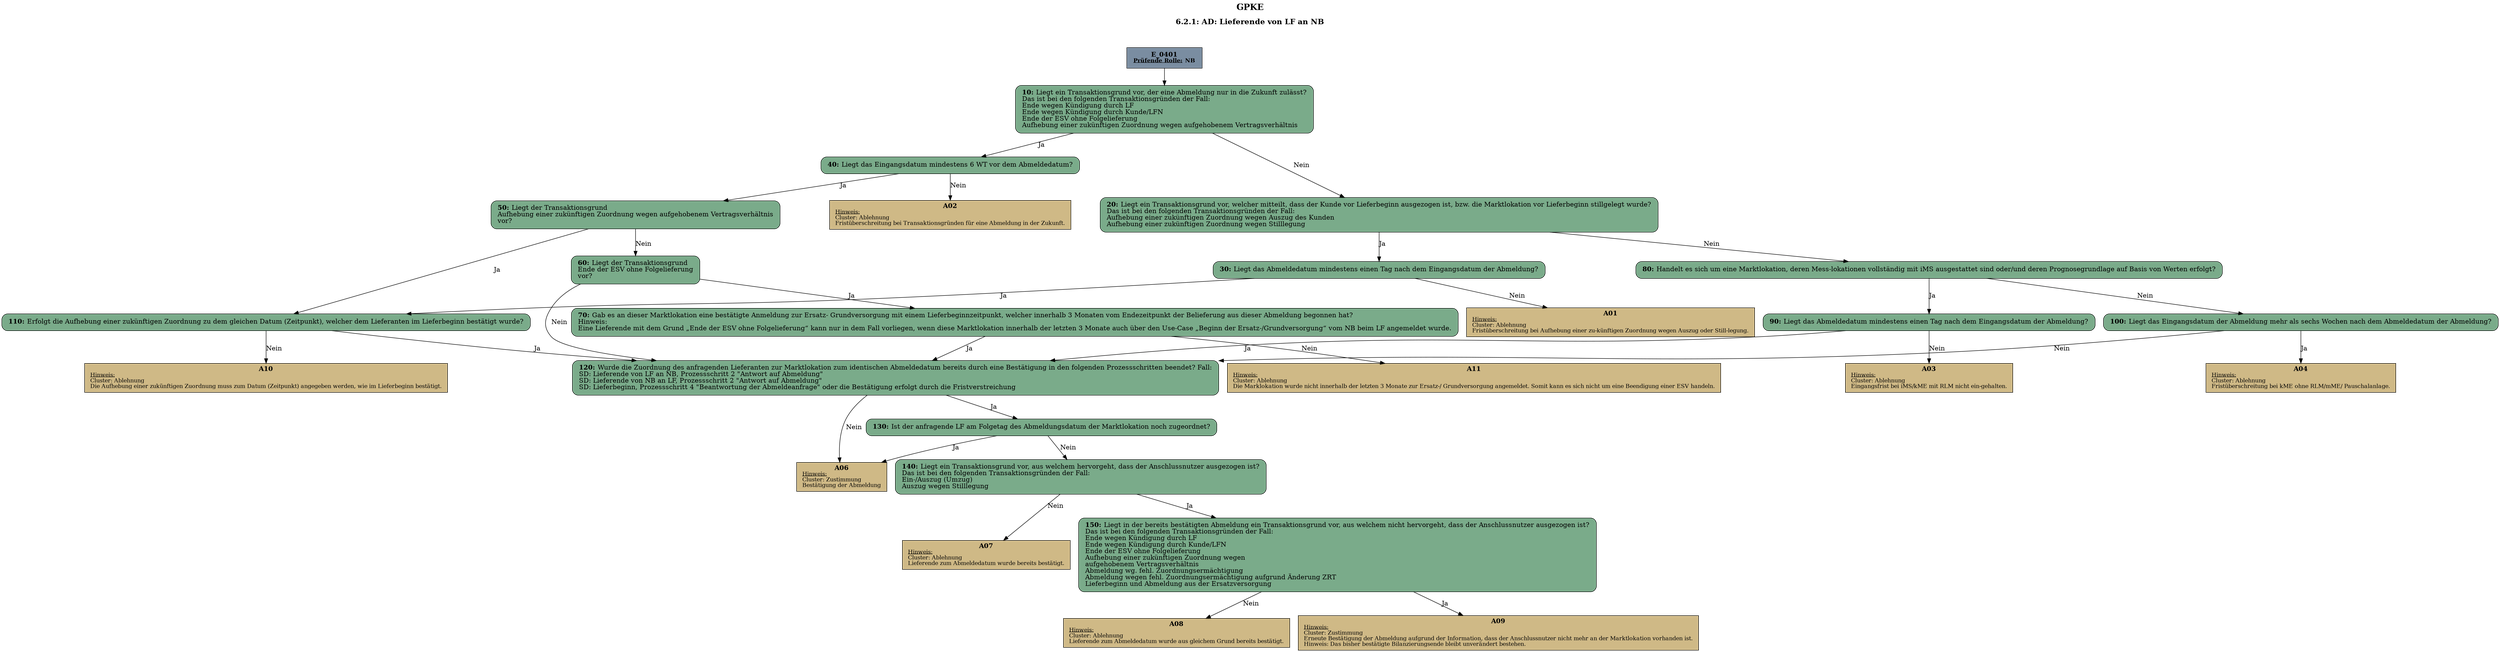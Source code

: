 digraph D {
    labelloc="t";
    label=<<B><FONT POINT-SIZE="18">GPKE</FONT></B><BR/><BR/><B><FONT POINT-SIZE="16">6.2.1: AD: Lieferende von LF an NB</FONT></B><BR/><BR/><BR/><BR/>>;
    "Start" [margin="0.2,0.12", shape=box, style=filled, fillcolor="#7a8da1", label=<<B>E_0401</B><BR align="center"/><FONT point-size="12"><B><U>Prüfende Rolle:</U> NB</B></FONT><BR align="center"/>>];
    "10" [margin="0.2,0.12", shape=box, style="filled,rounded", fillcolor="#7aab8a", label=<<B>10: </B>Liegt ein Transaktionsgrund vor, der eine Abmeldung nur in die Zukunft zulässt?<BR align="left"/>Das ist bei den folgenden Transaktionsgründen der Fall:<BR align="left"/>Ende wegen Kündigung durch LF<BR align="left"/>Ende wegen Kündigung durch Kunde/LFN<BR align="left"/>Ende der ESV ohne Folgelieferung<BR align="left"/>Aufhebung einer zukünftigen Zuordnung wegen aufgehobenem Vertragsverhältnis<BR align="left"/>>];
    "20" [margin="0.2,0.12", shape=box, style="filled,rounded", fillcolor="#7aab8a", label=<<B>20: </B>Liegt ein Transaktionsgrund vor, welcher mitteilt, dass der Kunde vor Lieferbeginn ausgezogen ist, bzw. die Marktlokation vor Lieferbeginn stillgelegt wurde?<BR align="left"/>Das ist bei den folgenden Transaktionsgründen der Fall:<BR align="left"/>Aufhebung einer zukünftigen Zuordnung wegen Auszug des Kunden<BR align="left"/>Aufhebung einer zukünftigen Zuordnung wegen Stilllegung<BR align="left"/>>];
    "30" [margin="0.2,0.12", shape=box, style="filled,rounded", fillcolor="#7aab8a", label=<<B>30: </B>Liegt das Abmeldedatum mindestens einen Tag nach dem Eingangsdatum der Abmeldung?<BR align="left"/>>];
    "A01" [margin="0.17,0.08", shape=box, style=filled, fillcolor="#cfb986", label=<<B>A01</B><BR align="center"/><FONT point-size="12"><U>Hinweis:</U><BR align="left"/>Cluster: Ablehnung<BR align="left"/>Fristüberschreitung bei Aufhebung einer zu-künftigen Zuordnung wegen Auszug oder Still-legung.<BR align="left"/></FONT>>];
    "40" [margin="0.2,0.12", shape=box, style="filled,rounded", fillcolor="#7aab8a", label=<<B>40: </B>Liegt das Eingangsdatum mindestens 6 WT vor dem Abmeldedatum?<BR align="left"/>>];
    "A02" [margin="0.17,0.08", shape=box, style=filled, fillcolor="#cfb986", label=<<B>A02</B><BR align="center"/><FONT point-size="12"><U>Hinweis:</U><BR align="left"/>Cluster: Ablehnung<BR align="left"/>Fristüberschreitung bei Transaktionsgründen für eine Abmeldung in der Zukunft.<BR align="left"/></FONT>>];
    "50" [margin="0.2,0.12", shape=box, style="filled,rounded", fillcolor="#7aab8a", label=<<B>50: </B>Liegt der Transaktionsgrund <BR align="left"/>Aufhebung einer zukünftigen Zuordnung wegen aufgehobenem Vertragsverhältnis<BR align="left"/>vor?<BR align="left"/>>];
    "60" [margin="0.2,0.12", shape=box, style="filled,rounded", fillcolor="#7aab8a", label=<<B>60: </B>Liegt der Transaktionsgrund <BR align="left"/>Ende der ESV ohne Folgelieferung<BR align="left"/>vor?<BR align="left"/>>];
    "70" [margin="0.2,0.12", shape=box, style="filled,rounded", fillcolor="#7aab8a", label=<<B>70: </B>Gab es an dieser Marktlokation eine bestätigte Anmeldung zur Ersatz- Grundversorgung mit einem Lieferbeginnzeitpunkt, welcher innerhalb 3 Monaten vom Endezeitpunkt der Belieferung aus dieser Abmeldung begonnen hat?<BR align="left"/>Hinweis: <BR align="left"/>Eine Lieferende mit dem Grund „Ende der ESV ohne Folgelieferung“ kann nur in dem Fall vorliegen, wenn diese Marktlokation innerhalb der letzten 3 Monate auch über den Use-Case „Beginn der Ersatz-/Grundversorgung“ vom NB beim LF angemeldet wurde.<BR align="left"/>>];
    "A11" [margin="0.17,0.08", shape=box, style=filled, fillcolor="#cfb986", label=<<B>A11</B><BR align="center"/><FONT point-size="12"><U>Hinweis:</U><BR align="left"/>Cluster: Ablehnung<BR align="left"/>Die Marklokation wurde nicht innerhalb der letzten 3 Monate zur Ersatz-/ Grundversorgung angemeldet. Somit kann es sich nicht um eine Beendigung einer ESV handeln.<BR align="left"/></FONT>>];
    "80" [margin="0.2,0.12", shape=box, style="filled,rounded", fillcolor="#7aab8a", label=<<B>80: </B>Handelt es sich um eine Marktlokation, deren Mess-lokationen vollständig mit iMS ausgestattet sind oder/und deren Prognosegrundlage auf Basis von Werten erfolgt?<BR align="left"/>>];
    "90" [margin="0.2,0.12", shape=box, style="filled,rounded", fillcolor="#7aab8a", label=<<B>90: </B>Liegt das Abmeldedatum mindestens einen Tag nach dem Eingangsdatum der Abmeldung?<BR align="left"/>>];
    "A03" [margin="0.17,0.08", shape=box, style=filled, fillcolor="#cfb986", label=<<B>A03</B><BR align="center"/><FONT point-size="12"><U>Hinweis:</U><BR align="left"/>Cluster: Ablehnung<BR align="left"/>Eingangsfrist bei iMS/kME mit RLM nicht ein-gehalten.<BR align="left"/></FONT>>];
    "100" [margin="0.2,0.12", shape=box, style="filled,rounded", fillcolor="#7aab8a", label=<<B>100: </B>Liegt das Eingangsdatum der Abmeldung mehr als sechs Wochen nach dem Abmeldedatum der Abmeldung?<BR align="left"/>>];
    "A04" [margin="0.17,0.08", shape=box, style=filled, fillcolor="#cfb986", label=<<B>A04</B><BR align="center"/><FONT point-size="12"><U>Hinweis:</U><BR align="left"/>Cluster: Ablehnung<BR align="left"/>Fristüberschreitung bei kME ohne RLM/mME/ Pauschalanlage.<BR align="left"/></FONT>>];
    "110" [margin="0.2,0.12", shape=box, style="filled,rounded", fillcolor="#7aab8a", label=<<B>110: </B>Erfolgt die Aufhebung einer zukünftigen Zuordnung zu dem gleichen Datum (Zeitpunkt), welcher dem Lieferanten im Lieferbeginn bestätigt wurde?<BR align="left"/>>];
    "A10" [margin="0.17,0.08", shape=box, style=filled, fillcolor="#cfb986", label=<<B>A10</B><BR align="center"/><FONT point-size="12"><U>Hinweis:</U><BR align="left"/>Cluster: Ablehnung<BR align="left"/>Die Aufhebung einer zukünftigen Zuordnung muss zum Datum (Zeitpunkt) angegeben werden, wie im Lieferbeginn bestätigt.<BR align="left"/></FONT>>];
    "120" [margin="0.2,0.12", shape=box, style="filled,rounded", fillcolor="#7aab8a", label=<<B>120: </B>Wurde die Zuordnung des anfragenden Lieferanten zur Marktlokation zum identischen Abmeldedatum bereits durch eine Bestätigung in den folgenden Prozessschritten beendet? Fall:<BR align="left"/>SD: Lieferende von LF an NB, Prozessschritt 2 "Antwort auf Abmeldung"<BR align="left"/>SD: Lieferende von NB an LF, Prozessschritt 2 "Antwort auf Abmeldung"<BR align="left"/>SD: Lieferbeginn, Prozessschritt 4 "Beantwortung der Abmeldeanfrage" oder die Bestätigung erfolgt durch die Fristverstreichung<BR align="left"/>>];
    "A06" [margin="0.17,0.08", shape=box, style=filled, fillcolor="#cfb986", label=<<B>A06</B><BR align="center"/><FONT point-size="12"><U>Hinweis:</U><BR align="left"/>Cluster: Zustimmung<BR align="left"/>Bestätigung der Abmeldung<BR align="left"/></FONT>>];
    "130" [margin="0.2,0.12", shape=box, style="filled,rounded", fillcolor="#7aab8a", label=<<B>130: </B>Ist der anfragende LF am Folgetag des Abmeldungsdatum der Marktlokation noch zugeordnet?<BR align="left"/>>];
    "140" [margin="0.2,0.12", shape=box, style="filled,rounded", fillcolor="#7aab8a", label=<<B>140: </B>Liegt ein Transaktionsgrund vor, aus welchem hervorgeht, dass der Anschlussnutzer ausgezogen ist?<BR align="left"/>Das ist bei den folgenden Transaktionsgründen der Fall:<BR align="left"/>Ein-/Auszug (Umzug)<BR align="left"/>Auszug wegen Stilllegung<BR align="left"/>>];
    "A07" [margin="0.17,0.08", shape=box, style=filled, fillcolor="#cfb986", label=<<B>A07</B><BR align="center"/><FONT point-size="12"><U>Hinweis:</U><BR align="left"/>Cluster: Ablehnung <BR align="left"/>Lieferende zum Abmeldedatum wurde bereits bestätigt.<BR align="left"/></FONT>>];
    "150" [margin="0.2,0.12", shape=box, style="filled,rounded", fillcolor="#7aab8a", label=<<B>150: </B>Liegt in der bereits bestätigten Abmeldung ein Transaktionsgrund vor, aus welchem nicht hervorgeht, dass der Anschlussnutzer ausgezogen ist?<BR align="left"/>Das ist bei den folgenden Transaktionsgründen der Fall:<BR align="left"/>Ende wegen Kündigung durch LF<BR align="left"/>Ende wegen Kündigung durch Kunde/LFN<BR align="left"/>Ende der ESV ohne Folgelieferung<BR align="left"/>Aufhebung einer zukünftigen Zuordnung wegen<BR align="left"/>aufgehobenem Vertragsverhältnis<BR align="left"/>Abmeldung wg. fehl. Zuordnungsermächtigung<BR align="left"/>Abmeldung wegen fehl. Zuordnungsermächtigung aufgrund Änderung ZRT<BR align="left"/>Lieferbeginn und Abmeldung aus der Ersatzversorgung<BR align="left"/>>];
    "A08" [margin="0.17,0.08", shape=box, style=filled, fillcolor="#cfb986", label=<<B>A08</B><BR align="center"/><FONT point-size="12"><U>Hinweis:</U><BR align="left"/>Cluster: Ablehnung <BR align="left"/>Lieferende zum Abmeldedatum wurde aus gleichem Grund bereits bestätigt.<BR align="left"/></FONT>>];
    "A09" [margin="0.17,0.08", shape=box, style=filled, fillcolor="#cfb986", label=<<B>A09</B><BR align="center"/><FONT point-size="12"><U>Hinweis:</U><BR align="left"/>Cluster: Zustimmung<BR align="left"/>Erneute Bestätigung der Abmeldung aufgrund der Information, dass der Anschlussnutzer nicht mehr an der Marktlokation vorhanden ist.<BR align="left"/>Hinweis: Das bisher bestätigte Bilanzierungsende bleibt unverändert bestehen.<BR align="left"/></FONT>>];

    "Start" -> "10";
    "10" -> "40" [label="Ja"];
    "10" -> "20" [label="Nein"];
    "20" -> "30" [label="Ja"];
    "20" -> "80" [label="Nein"];
    "30" -> "A01" [label="Nein"];
    "30" -> "110" [label="Ja"];
    "40" -> "A02" [label="Nein"];
    "40" -> "50" [label="Ja"];
    "50" -> "110" [label="Ja"];
    "50" -> "60" [label="Nein"];
    "60" -> "70" [label="Ja"];
    "60" -> "120" [label="Nein"];
    "70" -> "A11" [label="Nein"];
    "70" -> "120" [label="Ja"];
    "80" -> "90" [label="Ja"];
    "80" -> "100" [label="Nein"];
    "90" -> "A03" [label="Nein"];
    "90" -> "120" [label="Ja"];
    "100" -> "A04" [label="Ja"];
    "100" -> "120" [label="Nein"];
    "110" -> "A10" [label="Nein"];
    "110" -> "120" [label="Ja"];
    "120" -> "130" [label="Ja"];
    "120" -> "A06" [label="Nein"];
    "130" -> "140" [label="Nein"];
    "130" -> "A06" [label="Ja"];
    "140" -> "A07" [label="Nein"];
    "140" -> "150" [label="Ja"];
    "150" -> "A08" [label="Nein"];
    "150" -> "A09" [label="Ja"];

    bgcolor="transparent";
}